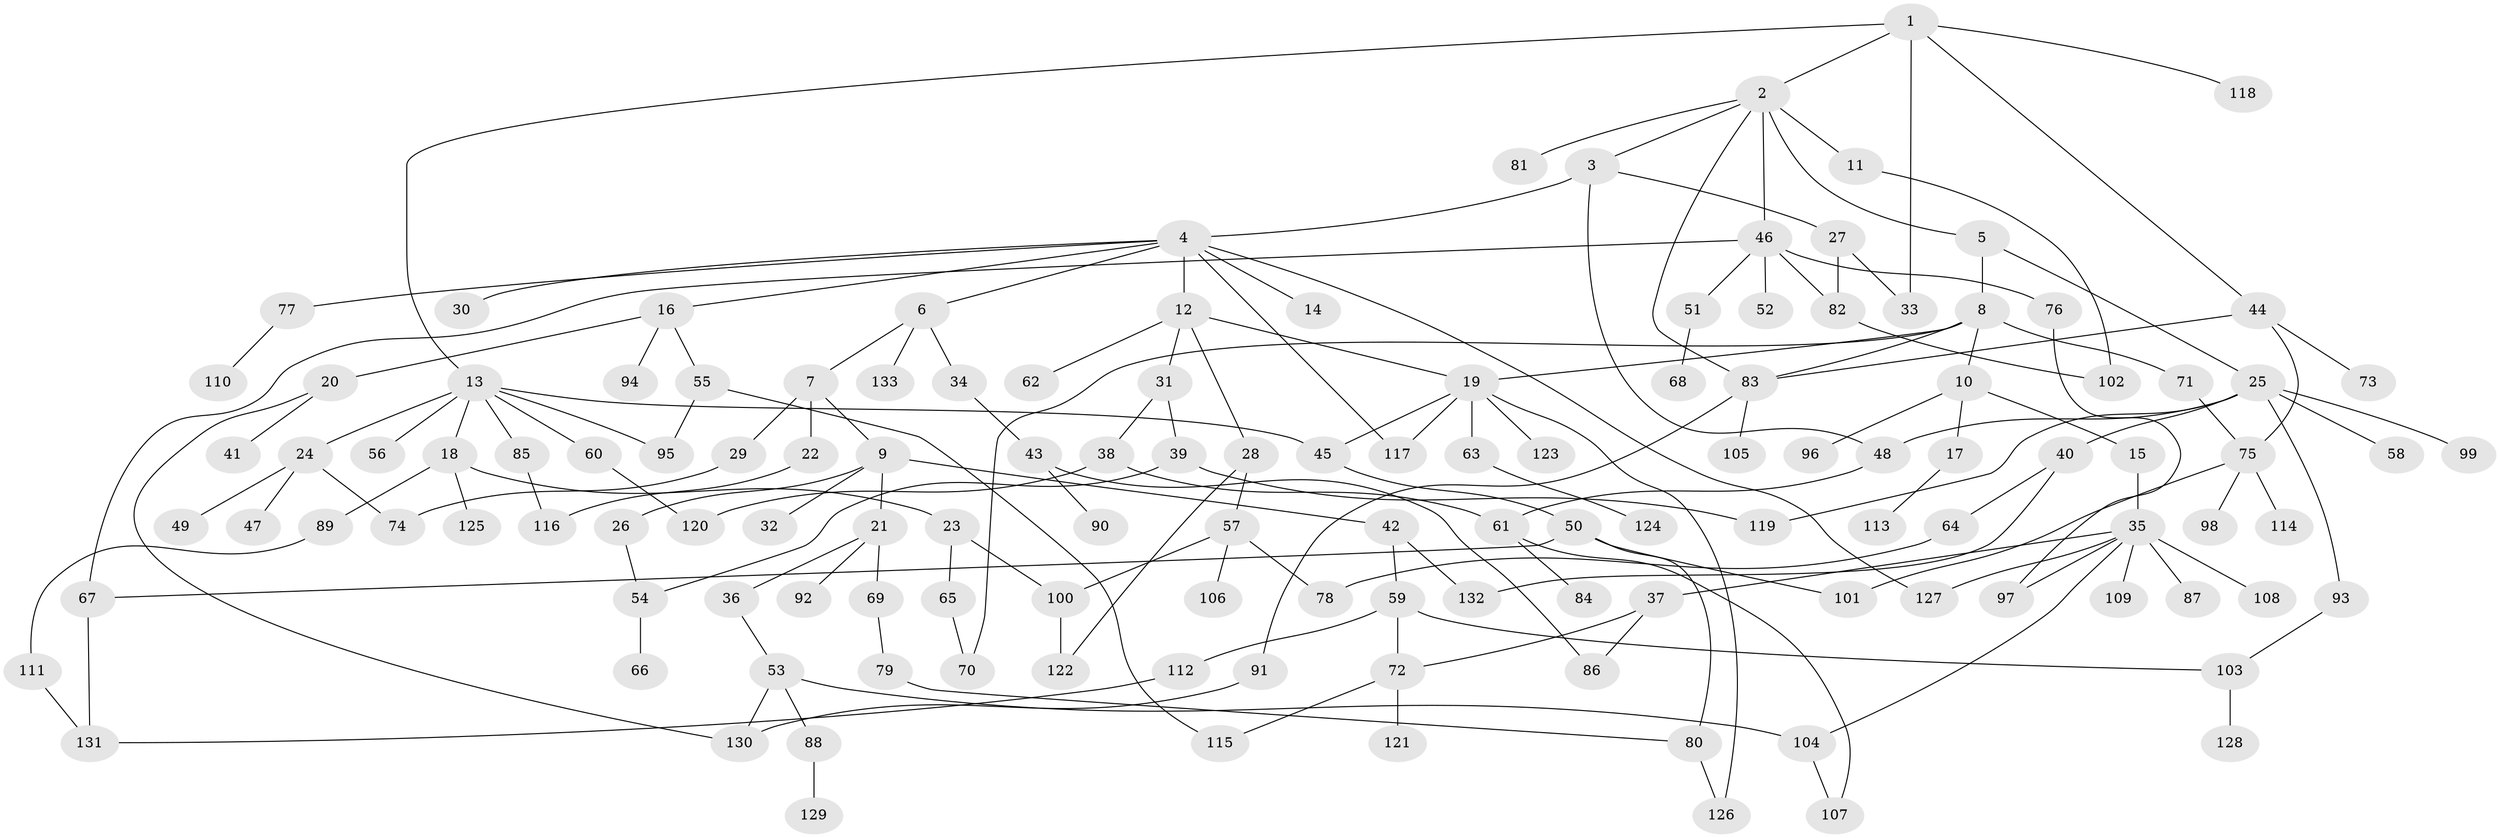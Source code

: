 // Generated by graph-tools (version 1.1) at 2025/25/03/09/25 03:25:29]
// undirected, 133 vertices, 170 edges
graph export_dot {
graph [start="1"]
  node [color=gray90,style=filled];
  1;
  2;
  3;
  4;
  5;
  6;
  7;
  8;
  9;
  10;
  11;
  12;
  13;
  14;
  15;
  16;
  17;
  18;
  19;
  20;
  21;
  22;
  23;
  24;
  25;
  26;
  27;
  28;
  29;
  30;
  31;
  32;
  33;
  34;
  35;
  36;
  37;
  38;
  39;
  40;
  41;
  42;
  43;
  44;
  45;
  46;
  47;
  48;
  49;
  50;
  51;
  52;
  53;
  54;
  55;
  56;
  57;
  58;
  59;
  60;
  61;
  62;
  63;
  64;
  65;
  66;
  67;
  68;
  69;
  70;
  71;
  72;
  73;
  74;
  75;
  76;
  77;
  78;
  79;
  80;
  81;
  82;
  83;
  84;
  85;
  86;
  87;
  88;
  89;
  90;
  91;
  92;
  93;
  94;
  95;
  96;
  97;
  98;
  99;
  100;
  101;
  102;
  103;
  104;
  105;
  106;
  107;
  108;
  109;
  110;
  111;
  112;
  113;
  114;
  115;
  116;
  117;
  118;
  119;
  120;
  121;
  122;
  123;
  124;
  125;
  126;
  127;
  128;
  129;
  130;
  131;
  132;
  133;
  1 -- 2;
  1 -- 13;
  1 -- 44;
  1 -- 118;
  1 -- 33;
  2 -- 3;
  2 -- 5;
  2 -- 11;
  2 -- 46;
  2 -- 81;
  2 -- 83;
  3 -- 4;
  3 -- 27;
  3 -- 48;
  4 -- 6;
  4 -- 12;
  4 -- 14;
  4 -- 16;
  4 -- 30;
  4 -- 77;
  4 -- 127;
  4 -- 117;
  5 -- 8;
  5 -- 25;
  6 -- 7;
  6 -- 34;
  6 -- 133;
  7 -- 9;
  7 -- 22;
  7 -- 29;
  8 -- 10;
  8 -- 71;
  8 -- 70;
  8 -- 19;
  8 -- 83;
  9 -- 21;
  9 -- 26;
  9 -- 32;
  9 -- 42;
  10 -- 15;
  10 -- 17;
  10 -- 96;
  11 -- 102;
  12 -- 19;
  12 -- 28;
  12 -- 31;
  12 -- 62;
  13 -- 18;
  13 -- 24;
  13 -- 56;
  13 -- 60;
  13 -- 85;
  13 -- 95;
  13 -- 45;
  15 -- 35;
  16 -- 20;
  16 -- 55;
  16 -- 94;
  17 -- 113;
  18 -- 23;
  18 -- 89;
  18 -- 125;
  19 -- 45;
  19 -- 63;
  19 -- 117;
  19 -- 123;
  19 -- 126;
  20 -- 41;
  20 -- 130;
  21 -- 36;
  21 -- 69;
  21 -- 92;
  22 -- 116;
  23 -- 65;
  23 -- 100;
  24 -- 47;
  24 -- 49;
  24 -- 74;
  25 -- 40;
  25 -- 48;
  25 -- 58;
  25 -- 93;
  25 -- 99;
  25 -- 119;
  26 -- 54;
  27 -- 33;
  27 -- 82;
  28 -- 57;
  28 -- 122;
  29 -- 74;
  31 -- 38;
  31 -- 39;
  34 -- 43;
  35 -- 37;
  35 -- 87;
  35 -- 104;
  35 -- 108;
  35 -- 109;
  35 -- 97;
  35 -- 127;
  36 -- 53;
  37 -- 72;
  37 -- 86;
  38 -- 61;
  38 -- 120;
  39 -- 54;
  39 -- 119;
  40 -- 64;
  40 -- 132;
  42 -- 59;
  42 -- 132;
  43 -- 90;
  43 -- 86;
  44 -- 73;
  44 -- 83;
  44 -- 75;
  45 -- 50;
  46 -- 51;
  46 -- 52;
  46 -- 67;
  46 -- 76;
  46 -- 82;
  48 -- 61;
  50 -- 80;
  50 -- 101;
  50 -- 67;
  51 -- 68;
  53 -- 88;
  53 -- 104;
  53 -- 130;
  54 -- 66;
  55 -- 115;
  55 -- 95;
  57 -- 106;
  57 -- 100;
  57 -- 78;
  59 -- 112;
  59 -- 72;
  59 -- 103;
  60 -- 120;
  61 -- 84;
  61 -- 107;
  63 -- 124;
  64 -- 78;
  65 -- 70;
  67 -- 131;
  69 -- 79;
  71 -- 75;
  72 -- 121;
  72 -- 115;
  75 -- 98;
  75 -- 101;
  75 -- 114;
  76 -- 97;
  77 -- 110;
  79 -- 80;
  80 -- 126;
  82 -- 102;
  83 -- 91;
  83 -- 105;
  85 -- 116;
  88 -- 129;
  89 -- 111;
  91 -- 130;
  93 -- 103;
  100 -- 122;
  103 -- 128;
  104 -- 107;
  111 -- 131;
  112 -- 131;
}
